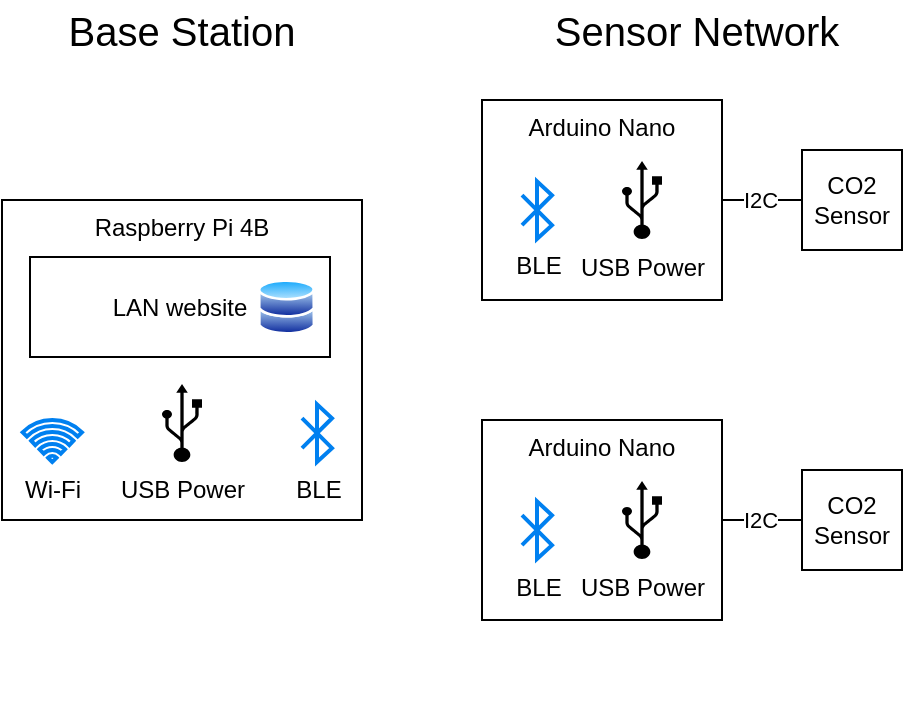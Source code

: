 <mxfile version="21.8.2" type="device">
  <diagram name="Page-1" id="iX4gXUbT2WlzyU6pbDdY">
    <mxGraphModel dx="1042" dy="569" grid="1" gridSize="10" guides="1" tooltips="1" connect="1" arrows="1" fold="1" page="1" pageScale="1" pageWidth="850" pageHeight="1100" math="0" shadow="0">
      <root>
        <mxCell id="0" />
        <mxCell id="1" parent="0" />
        <mxCell id="98foLCT4dFzrkUpJzd-V-31" value="" style="group" vertex="1" connectable="0" parent="1">
          <mxGeometry x="160" y="200" width="180" height="263" as="geometry" />
        </mxCell>
        <mxCell id="98foLCT4dFzrkUpJzd-V-12" value="Raspberry Pi 4B" style="rounded=0;whiteSpace=wrap;html=1;verticalAlign=top;" vertex="1" parent="98foLCT4dFzrkUpJzd-V-31">
          <mxGeometry width="180" height="160" as="geometry" />
        </mxCell>
        <mxCell id="98foLCT4dFzrkUpJzd-V-1" value="Wi-Fi" style="html=1;verticalLabelPosition=bottom;align=center;labelBackgroundColor=#ffffff;verticalAlign=top;strokeWidth=2;strokeColor=#0080F0;shadow=0;dashed=0;shape=mxgraph.ios7.icons.wifi;pointerEvents=1" vertex="1" parent="98foLCT4dFzrkUpJzd-V-31">
          <mxGeometry x="10.3" y="110" width="29.7" height="21" as="geometry" />
        </mxCell>
        <mxCell id="98foLCT4dFzrkUpJzd-V-3" value="BLE" style="html=1;verticalLabelPosition=bottom;align=center;labelBackgroundColor=#ffffff;verticalAlign=top;strokeWidth=2;strokeColor=#0080F0;shadow=0;dashed=0;shape=mxgraph.ios7.icons.bluetooth;pointerEvents=1" vertex="1" parent="98foLCT4dFzrkUpJzd-V-31">
          <mxGeometry x="150" y="102.2" width="15" height="28.8" as="geometry" />
        </mxCell>
        <mxCell id="98foLCT4dFzrkUpJzd-V-24" value="USB Power" style="shape=mxgraph.signs.tech.usb;html=1;pointerEvents=1;fillColor=#000000;strokeColor=none;verticalLabelPosition=bottom;verticalAlign=top;align=center;" vertex="1" parent="98foLCT4dFzrkUpJzd-V-31">
          <mxGeometry x="80" y="92" width="20" height="39" as="geometry" />
        </mxCell>
        <mxCell id="98foLCT4dFzrkUpJzd-V-30" value="" style="group" vertex="1" connectable="0" parent="98foLCT4dFzrkUpJzd-V-31">
          <mxGeometry x="2" y="20" width="162" height="67" as="geometry" />
        </mxCell>
        <mxCell id="98foLCT4dFzrkUpJzd-V-23" value="LAN website" style="rounded=0;whiteSpace=wrap;html=1;" vertex="1" parent="98foLCT4dFzrkUpJzd-V-30">
          <mxGeometry x="12" y="8.5" width="150" height="50" as="geometry" />
        </mxCell>
        <mxCell id="98foLCT4dFzrkUpJzd-V-26" value="" style="shape=image;html=1;verticalAlign=top;verticalLabelPosition=bottom;labelBackgroundColor=#ffffff;imageAspect=0;aspect=fixed;image=https://cdn0.iconfinder.com/data/icons/communication-technology/500/code_brackets-128.png" vertex="1" parent="98foLCT4dFzrkUpJzd-V-30">
          <mxGeometry width="67" height="67" as="geometry" />
        </mxCell>
        <mxCell id="98foLCT4dFzrkUpJzd-V-29" value="" style="image;aspect=fixed;perimeter=ellipsePerimeter;html=1;align=center;shadow=0;dashed=0;spacingTop=3;image=img/lib/active_directory/databases.svg;" vertex="1" parent="98foLCT4dFzrkUpJzd-V-30">
          <mxGeometry x="126" y="19.5" width="28.57" height="28" as="geometry" />
        </mxCell>
        <mxCell id="98foLCT4dFzrkUpJzd-V-36" value="Base Station" style="text;html=1;strokeColor=none;fillColor=none;align=center;verticalAlign=middle;whiteSpace=wrap;rounded=0;fontSize=20;" vertex="1" parent="1">
          <mxGeometry x="180" y="100" width="140" height="30" as="geometry" />
        </mxCell>
        <mxCell id="98foLCT4dFzrkUpJzd-V-39" value="" style="group" vertex="1" connectable="0" parent="1">
          <mxGeometry x="400" y="150" width="210" height="100" as="geometry" />
        </mxCell>
        <mxCell id="98foLCT4dFzrkUpJzd-V-22" value="Arduino Nano" style="rounded=0;whiteSpace=wrap;html=1;verticalAlign=top;" vertex="1" parent="98foLCT4dFzrkUpJzd-V-39">
          <mxGeometry width="120" height="100" as="geometry" />
        </mxCell>
        <mxCell id="98foLCT4dFzrkUpJzd-V-32" value="CO2 Sensor" style="whiteSpace=wrap;html=1;aspect=fixed;" vertex="1" parent="98foLCT4dFzrkUpJzd-V-39">
          <mxGeometry x="160" y="25" width="50" height="50" as="geometry" />
        </mxCell>
        <mxCell id="98foLCT4dFzrkUpJzd-V-33" value="" style="edgeStyle=orthogonalEdgeStyle;rounded=0;orthogonalLoop=1;jettySize=auto;html=1;endArrow=none;endFill=0;" edge="1" parent="98foLCT4dFzrkUpJzd-V-39" source="98foLCT4dFzrkUpJzd-V-22" target="98foLCT4dFzrkUpJzd-V-32">
          <mxGeometry relative="1" as="geometry" />
        </mxCell>
        <mxCell id="98foLCT4dFzrkUpJzd-V-34" value="I2C" style="edgeLabel;html=1;align=center;verticalAlign=middle;resizable=0;points=[];" vertex="1" connectable="0" parent="98foLCT4dFzrkUpJzd-V-33">
          <mxGeometry x="0.056" y="-4" relative="1" as="geometry">
            <mxPoint x="-2" y="-4" as="offset" />
          </mxGeometry>
        </mxCell>
        <mxCell id="98foLCT4dFzrkUpJzd-V-35" value="BLE" style="html=1;verticalLabelPosition=bottom;align=center;labelBackgroundColor=#ffffff;verticalAlign=top;strokeWidth=2;strokeColor=#0080F0;shadow=0;dashed=0;shape=mxgraph.ios7.icons.bluetooth;pointerEvents=1" vertex="1" parent="98foLCT4dFzrkUpJzd-V-39">
          <mxGeometry x="20" y="40.7" width="15" height="28.8" as="geometry" />
        </mxCell>
        <mxCell id="98foLCT4dFzrkUpJzd-V-37" value="USB Power" style="shape=mxgraph.signs.tech.usb;html=1;pointerEvents=1;fillColor=#000000;strokeColor=none;verticalLabelPosition=bottom;verticalAlign=top;align=center;" vertex="1" parent="98foLCT4dFzrkUpJzd-V-39">
          <mxGeometry x="70" y="30.5" width="20" height="39" as="geometry" />
        </mxCell>
        <mxCell id="98foLCT4dFzrkUpJzd-V-40" value="" style="group" vertex="1" connectable="0" parent="1">
          <mxGeometry x="400" y="310" width="210" height="100" as="geometry" />
        </mxCell>
        <mxCell id="98foLCT4dFzrkUpJzd-V-41" value="Arduino Nano" style="rounded=0;whiteSpace=wrap;html=1;verticalAlign=top;" vertex="1" parent="98foLCT4dFzrkUpJzd-V-40">
          <mxGeometry width="120" height="100" as="geometry" />
        </mxCell>
        <mxCell id="98foLCT4dFzrkUpJzd-V-42" value="CO2 Sensor" style="whiteSpace=wrap;html=1;aspect=fixed;" vertex="1" parent="98foLCT4dFzrkUpJzd-V-40">
          <mxGeometry x="160" y="25" width="50" height="50" as="geometry" />
        </mxCell>
        <mxCell id="98foLCT4dFzrkUpJzd-V-43" value="" style="edgeStyle=orthogonalEdgeStyle;rounded=0;orthogonalLoop=1;jettySize=auto;html=1;endArrow=none;endFill=0;" edge="1" parent="98foLCT4dFzrkUpJzd-V-40" source="98foLCT4dFzrkUpJzd-V-41" target="98foLCT4dFzrkUpJzd-V-42">
          <mxGeometry relative="1" as="geometry" />
        </mxCell>
        <mxCell id="98foLCT4dFzrkUpJzd-V-44" value="I2C" style="edgeLabel;html=1;align=center;verticalAlign=middle;resizable=0;points=[];" vertex="1" connectable="0" parent="98foLCT4dFzrkUpJzd-V-43">
          <mxGeometry x="0.056" y="-4" relative="1" as="geometry">
            <mxPoint x="-2" y="-4" as="offset" />
          </mxGeometry>
        </mxCell>
        <mxCell id="98foLCT4dFzrkUpJzd-V-45" value="BLE" style="html=1;verticalLabelPosition=bottom;align=center;labelBackgroundColor=#ffffff;verticalAlign=top;strokeWidth=2;strokeColor=#0080F0;shadow=0;dashed=0;shape=mxgraph.ios7.icons.bluetooth;pointerEvents=1" vertex="1" parent="98foLCT4dFzrkUpJzd-V-40">
          <mxGeometry x="20" y="40.7" width="15" height="28.8" as="geometry" />
        </mxCell>
        <mxCell id="98foLCT4dFzrkUpJzd-V-46" value="USB Power" style="shape=mxgraph.signs.tech.usb;html=1;pointerEvents=1;fillColor=#000000;strokeColor=none;verticalLabelPosition=bottom;verticalAlign=top;align=center;" vertex="1" parent="98foLCT4dFzrkUpJzd-V-40">
          <mxGeometry x="70" y="30.5" width="20" height="39" as="geometry" />
        </mxCell>
        <mxCell id="98foLCT4dFzrkUpJzd-V-47" value="Sensor Network" style="text;html=1;strokeColor=none;fillColor=none;align=center;verticalAlign=middle;whiteSpace=wrap;rounded=0;fontSize=20;" vertex="1" parent="1">
          <mxGeometry x="435" y="100" width="145" height="30" as="geometry" />
        </mxCell>
        <mxCell id="98foLCT4dFzrkUpJzd-V-48" value="" style="shape=image;html=1;verticalAlign=top;verticalLabelPosition=bottom;labelBackgroundColor=#ffffff;imageAspect=0;aspect=fixed;image=https://cdn4.iconfinder.com/data/icons/developer-set-3/128/other-128.png" vertex="1" parent="1">
          <mxGeometry x="472.5" y="230" width="70" height="70" as="geometry" />
        </mxCell>
      </root>
    </mxGraphModel>
  </diagram>
</mxfile>
